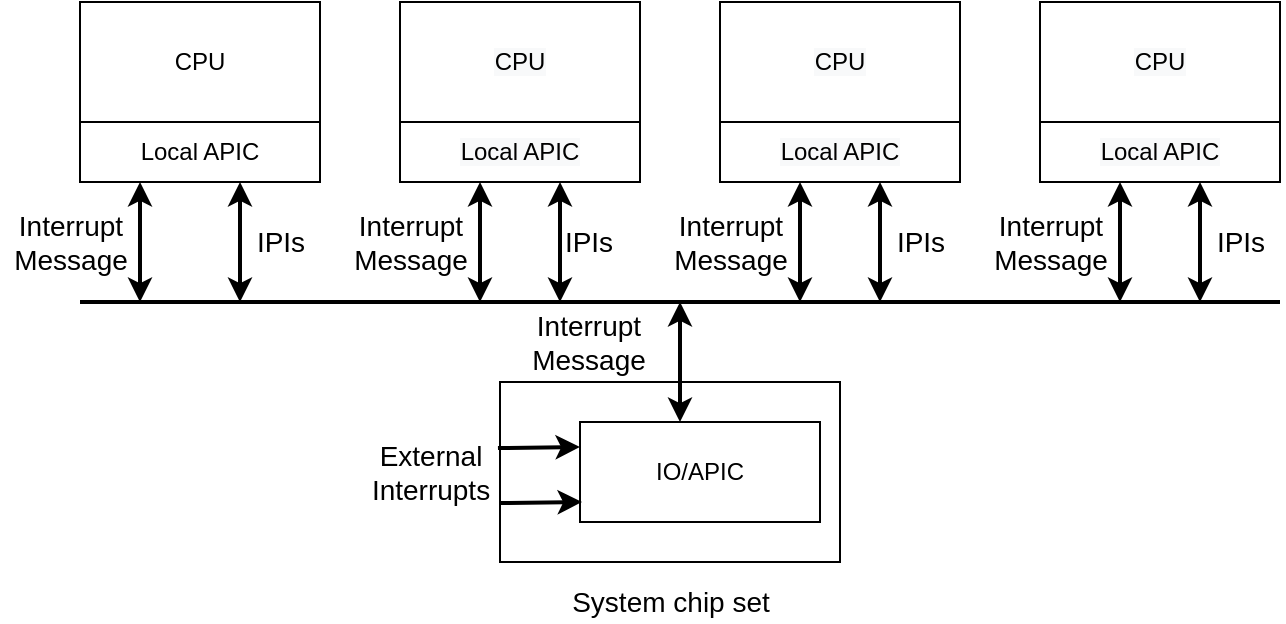 <mxfile version="13.4.6" type="github">
  <diagram id="wM3jSzTMBPwH01MoTWMi" name="Page-1">
    <mxGraphModel dx="2066" dy="1105" grid="1" gridSize="10" guides="1" tooltips="1" connect="1" arrows="1" fold="1" page="1" pageScale="1" pageWidth="827" pageHeight="1169" math="0" shadow="0">
      <root>
        <mxCell id="0" />
        <mxCell id="1" parent="0" />
        <mxCell id="iAdYFZtK8A0-VhXGKXnv-1" value="CPU" style="rounded=0;whiteSpace=wrap;html=1;" vertex="1" parent="1">
          <mxGeometry x="160" y="210" width="120" height="60" as="geometry" />
        </mxCell>
        <mxCell id="iAdYFZtK8A0-VhXGKXnv-2" value="Local APIC" style="rounded=0;whiteSpace=wrap;html=1;" vertex="1" parent="1">
          <mxGeometry x="160" y="270" width="120" height="30" as="geometry" />
        </mxCell>
        <mxCell id="iAdYFZtK8A0-VhXGKXnv-3" value="&lt;meta charset=&quot;utf-8&quot;&gt;&lt;span style=&quot;color: rgb(0, 0, 0); font-family: helvetica; font-size: 12px; font-style: normal; font-weight: 400; letter-spacing: normal; text-align: center; text-indent: 0px; text-transform: none; word-spacing: 0px; background-color: rgb(248, 249, 250); display: inline; float: none;&quot;&gt;CPU&lt;/span&gt;" style="rounded=0;whiteSpace=wrap;html=1;" vertex="1" parent="1">
          <mxGeometry x="320" y="210" width="120" height="60" as="geometry" />
        </mxCell>
        <mxCell id="iAdYFZtK8A0-VhXGKXnv-4" value="&lt;meta charset=&quot;utf-8&quot;&gt;&lt;span style=&quot;color: rgb(0, 0, 0); font-family: helvetica; font-size: 12px; font-style: normal; font-weight: 400; letter-spacing: normal; text-align: center; text-indent: 0px; text-transform: none; word-spacing: 0px; background-color: rgb(248, 249, 250); display: inline; float: none;&quot;&gt;Local APIC&lt;/span&gt;" style="rounded=0;whiteSpace=wrap;html=1;" vertex="1" parent="1">
          <mxGeometry x="320" y="270" width="120" height="30" as="geometry" />
        </mxCell>
        <mxCell id="iAdYFZtK8A0-VhXGKXnv-5" value="&lt;meta charset=&quot;utf-8&quot;&gt;&lt;span style=&quot;color: rgb(0, 0, 0); font-family: helvetica; font-size: 12px; font-style: normal; font-weight: 400; letter-spacing: normal; text-align: center; text-indent: 0px; text-transform: none; word-spacing: 0px; background-color: rgb(248, 249, 250); display: inline; float: none;&quot;&gt;CPU&lt;/span&gt;" style="rounded=0;whiteSpace=wrap;html=1;" vertex="1" parent="1">
          <mxGeometry x="480" y="210" width="120" height="60" as="geometry" />
        </mxCell>
        <mxCell id="iAdYFZtK8A0-VhXGKXnv-6" value="&lt;meta charset=&quot;utf-8&quot;&gt;&lt;span style=&quot;color: rgb(0, 0, 0); font-family: helvetica; font-size: 12px; font-style: normal; font-weight: 400; letter-spacing: normal; text-align: center; text-indent: 0px; text-transform: none; word-spacing: 0px; background-color: rgb(248, 249, 250); display: inline; float: none;&quot;&gt;Local APIC&lt;/span&gt;" style="rounded=0;whiteSpace=wrap;html=1;" vertex="1" parent="1">
          <mxGeometry x="480" y="270" width="120" height="30" as="geometry" />
        </mxCell>
        <mxCell id="iAdYFZtK8A0-VhXGKXnv-7" value="&lt;meta charset=&quot;utf-8&quot;&gt;&lt;span style=&quot;color: rgb(0, 0, 0); font-family: helvetica; font-size: 12px; font-style: normal; font-weight: 400; letter-spacing: normal; text-align: center; text-indent: 0px; text-transform: none; word-spacing: 0px; background-color: rgb(248, 249, 250); display: inline; float: none;&quot;&gt;CPU&lt;/span&gt;" style="rounded=0;whiteSpace=wrap;html=1;" vertex="1" parent="1">
          <mxGeometry x="640" y="210" width="120" height="60" as="geometry" />
        </mxCell>
        <mxCell id="iAdYFZtK8A0-VhXGKXnv-8" value="&lt;meta charset=&quot;utf-8&quot;&gt;&lt;span style=&quot;color: rgb(0, 0, 0); font-family: helvetica; font-size: 12px; font-style: normal; font-weight: 400; letter-spacing: normal; text-align: center; text-indent: 0px; text-transform: none; word-spacing: 0px; background-color: rgb(248, 249, 250); display: inline; float: none;&quot;&gt;Local APIC&lt;/span&gt;" style="rounded=0;whiteSpace=wrap;html=1;" vertex="1" parent="1">
          <mxGeometry x="640" y="270" width="120" height="30" as="geometry" />
        </mxCell>
        <mxCell id="iAdYFZtK8A0-VhXGKXnv-9" value="" style="endArrow=none;html=1;strokeWidth=2;" edge="1" parent="1">
          <mxGeometry width="50" height="50" relative="1" as="geometry">
            <mxPoint x="160" y="360" as="sourcePoint" />
            <mxPoint x="760" y="360" as="targetPoint" />
          </mxGeometry>
        </mxCell>
        <mxCell id="iAdYFZtK8A0-VhXGKXnv-11" value="" style="endArrow=classic;startArrow=classic;html=1;strokeWidth=2;entryX=0.25;entryY=1;entryDx=0;entryDy=0;" edge="1" parent="1" target="iAdYFZtK8A0-VhXGKXnv-2">
          <mxGeometry width="50" height="50" relative="1" as="geometry">
            <mxPoint x="190" y="360" as="sourcePoint" />
            <mxPoint x="240" y="300" as="targetPoint" />
          </mxGeometry>
        </mxCell>
        <mxCell id="iAdYFZtK8A0-VhXGKXnv-12" value="" style="endArrow=classic;startArrow=classic;html=1;strokeWidth=2;entryX=0.25;entryY=1;entryDx=0;entryDy=0;" edge="1" parent="1">
          <mxGeometry width="50" height="50" relative="1" as="geometry">
            <mxPoint x="240" y="360" as="sourcePoint" />
            <mxPoint x="240" y="300" as="targetPoint" />
          </mxGeometry>
        </mxCell>
        <mxCell id="iAdYFZtK8A0-VhXGKXnv-13" value="" style="endArrow=classic;startArrow=classic;html=1;strokeWidth=2;entryX=0.25;entryY=1;entryDx=0;entryDy=0;" edge="1" parent="1">
          <mxGeometry width="50" height="50" relative="1" as="geometry">
            <mxPoint x="360" y="360" as="sourcePoint" />
            <mxPoint x="360" y="300" as="targetPoint" />
          </mxGeometry>
        </mxCell>
        <mxCell id="iAdYFZtK8A0-VhXGKXnv-14" value="" style="endArrow=classic;startArrow=classic;html=1;strokeWidth=2;entryX=0.25;entryY=1;entryDx=0;entryDy=0;" edge="1" parent="1">
          <mxGeometry width="50" height="50" relative="1" as="geometry">
            <mxPoint x="400" y="360" as="sourcePoint" />
            <mxPoint x="400" y="300" as="targetPoint" />
          </mxGeometry>
        </mxCell>
        <mxCell id="iAdYFZtK8A0-VhXGKXnv-15" value="" style="endArrow=classic;startArrow=classic;html=1;strokeWidth=2;entryX=0.25;entryY=1;entryDx=0;entryDy=0;" edge="1" parent="1">
          <mxGeometry width="50" height="50" relative="1" as="geometry">
            <mxPoint x="520" y="360" as="sourcePoint" />
            <mxPoint x="520" y="300" as="targetPoint" />
          </mxGeometry>
        </mxCell>
        <mxCell id="iAdYFZtK8A0-VhXGKXnv-16" value="" style="endArrow=classic;startArrow=classic;html=1;strokeWidth=2;entryX=0.25;entryY=1;entryDx=0;entryDy=0;" edge="1" parent="1">
          <mxGeometry width="50" height="50" relative="1" as="geometry">
            <mxPoint x="560" y="360" as="sourcePoint" />
            <mxPoint x="560" y="300" as="targetPoint" />
          </mxGeometry>
        </mxCell>
        <mxCell id="iAdYFZtK8A0-VhXGKXnv-17" value="" style="endArrow=classic;startArrow=classic;html=1;strokeWidth=2;entryX=0.25;entryY=1;entryDx=0;entryDy=0;" edge="1" parent="1">
          <mxGeometry width="50" height="50" relative="1" as="geometry">
            <mxPoint x="680" y="360" as="sourcePoint" />
            <mxPoint x="680" y="300" as="targetPoint" />
          </mxGeometry>
        </mxCell>
        <mxCell id="iAdYFZtK8A0-VhXGKXnv-18" value="" style="endArrow=classic;startArrow=classic;html=1;strokeWidth=2;entryX=0.25;entryY=1;entryDx=0;entryDy=0;" edge="1" parent="1">
          <mxGeometry width="50" height="50" relative="1" as="geometry">
            <mxPoint x="720" y="360" as="sourcePoint" />
            <mxPoint x="720" y="300" as="targetPoint" />
          </mxGeometry>
        </mxCell>
        <mxCell id="2" value="&lt;font style=&quot;font-size: 14px&quot;&gt;Interrupt&lt;br&gt;Message&lt;/font&gt;" style="text;html=1;align=center;verticalAlign=middle;resizable=0;points=[];autosize=1;" vertex="1" parent="1">
          <mxGeometry x="120" y="310" width="70" height="40" as="geometry" />
        </mxCell>
        <mxCell id="iAdYFZtK8A0-VhXGKXnv-19" value="&lt;font style=&quot;font-size: 14px&quot;&gt;Interrupt&lt;br&gt;Message&lt;/font&gt;" style="text;html=1;align=center;verticalAlign=middle;resizable=0;points=[];autosize=1;" vertex="1" parent="1">
          <mxGeometry x="290" y="310" width="70" height="40" as="geometry" />
        </mxCell>
        <mxCell id="iAdYFZtK8A0-VhXGKXnv-20" value="&lt;font style=&quot;font-size: 14px&quot;&gt;Interrupt&lt;br&gt;Message&lt;/font&gt;" style="text;html=1;align=center;verticalAlign=middle;resizable=0;points=[];autosize=1;" vertex="1" parent="1">
          <mxGeometry x="450" y="310" width="70" height="40" as="geometry" />
        </mxCell>
        <mxCell id="iAdYFZtK8A0-VhXGKXnv-21" value="&lt;font style=&quot;font-size: 14px&quot;&gt;Interrupt&lt;br&gt;Message&lt;/font&gt;" style="text;html=1;align=center;verticalAlign=middle;resizable=0;points=[];autosize=1;" vertex="1" parent="1">
          <mxGeometry x="610" y="310" width="70" height="40" as="geometry" />
        </mxCell>
        <mxCell id="iAdYFZtK8A0-VhXGKXnv-22" value="&lt;font style=&quot;font-size: 14px&quot;&gt;IPIs&lt;/font&gt;" style="text;html=1;align=center;verticalAlign=middle;resizable=0;points=[];autosize=1;" vertex="1" parent="1">
          <mxGeometry x="240" y="320" width="40" height="20" as="geometry" />
        </mxCell>
        <mxCell id="iAdYFZtK8A0-VhXGKXnv-23" value="&lt;font style=&quot;font-size: 14px&quot;&gt;IPIs&lt;/font&gt;" style="text;html=1;align=center;verticalAlign=middle;resizable=0;points=[];autosize=1;" vertex="1" parent="1">
          <mxGeometry x="394" y="320" width="40" height="20" as="geometry" />
        </mxCell>
        <mxCell id="iAdYFZtK8A0-VhXGKXnv-24" value="&lt;font style=&quot;font-size: 14px&quot;&gt;IPIs&lt;/font&gt;" style="text;html=1;align=center;verticalAlign=middle;resizable=0;points=[];autosize=1;" vertex="1" parent="1">
          <mxGeometry x="560" y="320" width="40" height="20" as="geometry" />
        </mxCell>
        <mxCell id="iAdYFZtK8A0-VhXGKXnv-25" value="&lt;font style=&quot;font-size: 14px&quot;&gt;IPIs&lt;/font&gt;" style="text;html=1;align=center;verticalAlign=middle;resizable=0;points=[];autosize=1;" vertex="1" parent="1">
          <mxGeometry x="720" y="320" width="40" height="20" as="geometry" />
        </mxCell>
        <mxCell id="iAdYFZtK8A0-VhXGKXnv-26" value="" style="rounded=0;whiteSpace=wrap;html=1;" vertex="1" parent="1">
          <mxGeometry x="370" y="400" width="170" height="90" as="geometry" />
        </mxCell>
        <mxCell id="iAdYFZtK8A0-VhXGKXnv-27" value="IO/APIC" style="rounded=0;whiteSpace=wrap;html=1;" vertex="1" parent="1">
          <mxGeometry x="410" y="420" width="120" height="50" as="geometry" />
        </mxCell>
        <mxCell id="iAdYFZtK8A0-VhXGKXnv-28" value="" style="endArrow=classic;html=1;strokeWidth=2;entryX=0;entryY=0.25;entryDx=0;entryDy=0;exitX=-0.006;exitY=0.367;exitDx=0;exitDy=0;exitPerimeter=0;" edge="1" parent="1" source="iAdYFZtK8A0-VhXGKXnv-26" target="iAdYFZtK8A0-VhXGKXnv-27">
          <mxGeometry width="50" height="50" relative="1" as="geometry">
            <mxPoint x="280" y="460" as="sourcePoint" />
            <mxPoint x="330" y="410" as="targetPoint" />
          </mxGeometry>
        </mxCell>
        <mxCell id="iAdYFZtK8A0-VhXGKXnv-29" value="" style="endArrow=classic;html=1;strokeWidth=2;entryX=0;entryY=0.25;entryDx=0;entryDy=0;exitX=-0.006;exitY=0.367;exitDx=0;exitDy=0;exitPerimeter=0;" edge="1" parent="1">
          <mxGeometry width="50" height="50" relative="1" as="geometry">
            <mxPoint x="370" y="460.53" as="sourcePoint" />
            <mxPoint x="411.02" y="460" as="targetPoint" />
          </mxGeometry>
        </mxCell>
        <mxCell id="iAdYFZtK8A0-VhXGKXnv-30" value="&lt;font style=&quot;font-size: 14px&quot;&gt;External&lt;br&gt;Interrupts&lt;/font&gt;" style="text;html=1;align=center;verticalAlign=middle;resizable=0;points=[];autosize=1;" vertex="1" parent="1">
          <mxGeometry x="300" y="425" width="70" height="40" as="geometry" />
        </mxCell>
        <mxCell id="iAdYFZtK8A0-VhXGKXnv-32" value="" style="endArrow=classic;startArrow=classic;html=1;strokeWidth=2;entryX=0.25;entryY=1;entryDx=0;entryDy=0;" edge="1" parent="1">
          <mxGeometry width="50" height="50" relative="1" as="geometry">
            <mxPoint x="460" y="420" as="sourcePoint" />
            <mxPoint x="460" y="360" as="targetPoint" />
          </mxGeometry>
        </mxCell>
        <mxCell id="iAdYFZtK8A0-VhXGKXnv-33" value="&lt;font style=&quot;font-size: 14px&quot;&gt;Interrupt&lt;br&gt;Message&lt;/font&gt;" style="text;html=1;align=center;verticalAlign=middle;resizable=0;points=[];autosize=1;" vertex="1" parent="1">
          <mxGeometry x="379" y="360" width="70" height="40" as="geometry" />
        </mxCell>
        <mxCell id="iAdYFZtK8A0-VhXGKXnv-34" value="&lt;font style=&quot;font-size: 14px&quot;&gt;System chip set&lt;/font&gt;" style="text;html=1;align=center;verticalAlign=middle;resizable=0;points=[];autosize=1;" vertex="1" parent="1">
          <mxGeometry x="400" y="500" width="110" height="20" as="geometry" />
        </mxCell>
      </root>
    </mxGraphModel>
  </diagram>
</mxfile>
